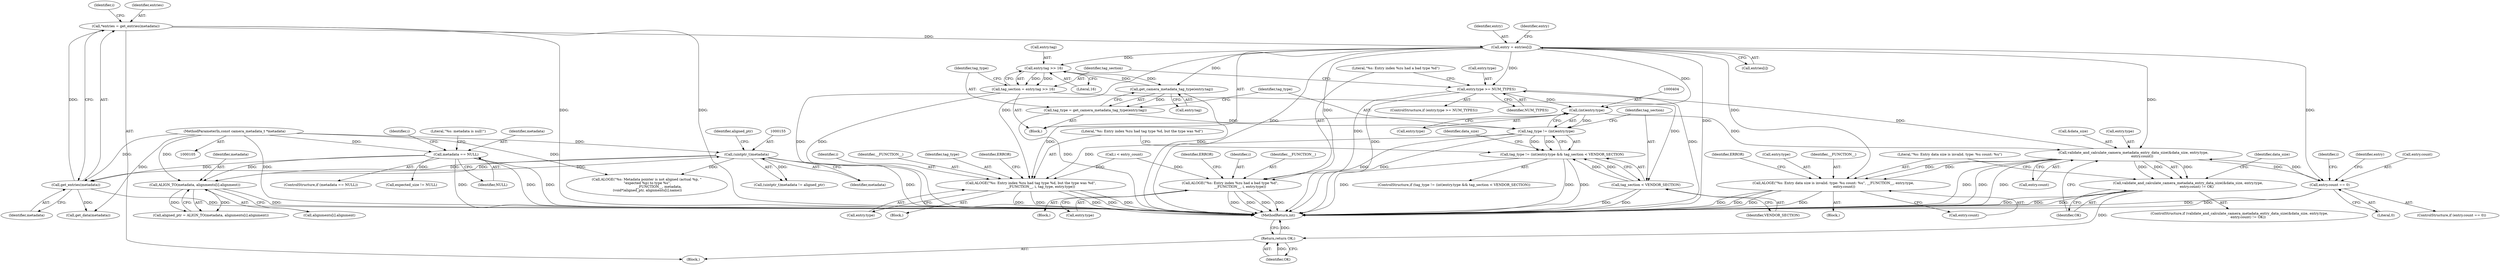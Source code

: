 digraph "0_Android_e9e44f797742f52996ebf307740dad58c28fd9b5_0@array" {
"1000363" [label="(Call,entry = entries[i])"];
"1000321" [label="(Call,*entries = get_entries(metadata))"];
"1000323" [label="(Call,get_entries(metadata))"];
"1000154" [label="(Call,(uintptr_t)metadata)"];
"1000145" [label="(Call,ALIGN_TO(metadata, alignments[i].alignment))"];
"1000110" [label="(Call,metadata == NULL)"];
"1000106" [label="(MethodParameterIn,const camera_metadata_t *metadata)"];
"1000369" [label="(Call,entry.type >= NUM_TYPES)"];
"1000375" [label="(Call,ALOGE(\"%s: Entry index %zu had a bad type %d\",\n                  __FUNCTION__, i, entry.type))"];
"1000403" [label="(Call,(int)entry.type)"];
"1000401" [label="(Call,tag_type != (int)entry.type)"];
"1000400" [label="(Call,tag_type != (int)entry.type && tag_section < VENDOR_SECTION)"];
"1000412" [label="(Call,ALOGE(\"%s: Entry index %zu had tag type %d, but the type was %d\",\n                  __FUNCTION__, i, tag_type, entry.type))"];
"1000425" [label="(Call,validate_and_calculate_camera_metadata_entry_data_size(&data_size, entry.type,\n                entry.count))"];
"1000424" [label="(Call,validate_and_calculate_camera_metadata_entry_data_size(&data_size, entry.type,\n                entry.count) != OK)"];
"1000522" [label="(Return,return OK;)"];
"1000436" [label="(Call,ALOGE(\"%s: Entry data size is invalid. type: %u count: %u\", __FUNCTION__, entry.type,\n                    entry.count))"];
"1000505" [label="(Call,entry.count == 0)"];
"1000387" [label="(Call,entry.tag >> 16)"];
"1000385" [label="(Call,tag_section = entry.tag >> 16)"];
"1000408" [label="(Call,tag_section < VENDOR_SECTION)"];
"1000395" [label="(Call,get_camera_metadata_tag_type(entry.tag))"];
"1000393" [label="(Call,tag_type = get_camera_metadata_tag_type(entry.tag))"];
"1000369" [label="(Call,entry.type >= NUM_TYPES)"];
"1000110" [label="(Call,metadata == NULL)"];
"1000387" [label="(Call,entry.tag >> 16)"];
"1000373" [label="(Identifier,NUM_TYPES)"];
"1000328" [label="(Identifier,i)"];
"1000395" [label="(Call,get_camera_metadata_tag_type(entry.tag))"];
"1000413" [label="(Literal,\"%s: Entry index %zu had tag type %d, but the type was %d\")"];
"1000108" [label="(Block,)"];
"1000509" [label="(Literal,0)"];
"1000377" [label="(Identifier,__FUNCTION__)"];
"1000334" [label="(Identifier,i)"];
"1000374" [label="(Block,)"];
"1000410" [label="(Identifier,VENDOR_SECTION)"];
"1000425" [label="(Call,validate_and_calculate_camera_metadata_entry_data_size(&data_size, entry.type,\n                entry.count))"];
"1000363" [label="(Call,entry = entries[i])"];
"1000386" [label="(Identifier,tag_section)"];
"1000385" [label="(Call,tag_section = entry.tag >> 16)"];
"1000375" [label="(Call,ALOGE(\"%s: Entry index %zu had a bad type %d\",\n                  __FUNCTION__, i, entry.type))"];
"1000147" [label="(Call,alignments[i].alignment)"];
"1000157" [label="(Identifier,aligned_ptr)"];
"1000423" [label="(ControlStructure,if (validate_and_calculate_camera_metadata_entry_data_size(&data_size, entry.type,\n                entry.count) != OK))"];
"1000154" [label="(Call,(uintptr_t)metadata)"];
"1000458" [label="(Call,get_data(metadata))"];
"1000371" [label="(Identifier,entry)"];
"1000368" [label="(ControlStructure,if (entry.type >= NUM_TYPES))"];
"1000321" [label="(Call,*entries = get_entries(metadata))"];
"1000401" [label="(Call,tag_type != (int)entry.type)"];
"1000523" [label="(Identifier,OK)"];
"1000323" [label="(Call,get_entries(metadata))"];
"1000437" [label="(Literal,\"%s: Entry data size is invalid. type: %u count: %u\")"];
"1000383" [label="(Identifier,ERROR)"];
"1000153" [label="(Call,(uintptr_t)metadata != aligned_ptr)"];
"1000146" [label="(Identifier,metadata)"];
"1000370" [label="(Call,entry.type)"];
"1000393" [label="(Call,tag_type = get_camera_metadata_tag_type(entry.tag))"];
"1000431" [label="(Call,entry.count)"];
"1000400" [label="(Call,tag_type != (int)entry.type && tag_section < VENDOR_SECTION)"];
"1000376" [label="(Literal,\"%s: Entry index %zu had a bad type %d\")"];
"1000417" [label="(Call,entry.type)"];
"1000415" [label="(Identifier,i)"];
"1000128" [label="(Identifier,i)"];
"1000379" [label="(Call,entry.type)"];
"1000414" [label="(Identifier,__FUNCTION__)"];
"1000416" [label="(Identifier,tag_type)"];
"1000330" [label="(Call,i < entry_count)"];
"1000402" [label="(Identifier,tag_type)"];
"1000446" [label="(Identifier,ERROR)"];
"1000515" [label="(Identifier,entry)"];
"1000506" [label="(Call,entry.count)"];
"1000322" [label="(Identifier,entries)"];
"1000159" [label="(Call,ALOGE(\"%s: Metadata pointer is not aligned (actual %p, \"\n \"expected %p) to type %s\",\n                      __FUNCTION__, metadata,\n (void*)aligned_ptr, alignments[i].name))"];
"1000408" [label="(Call,tag_section < VENDOR_SECTION)"];
"1000427" [label="(Identifier,data_size)"];
"1000145" [label="(Call,ALIGN_TO(metadata, alignments[i].alignment))"];
"1000411" [label="(Block,)"];
"1000335" [label="(Block,)"];
"1000449" [label="(Identifier,data_size)"];
"1000439" [label="(Call,entry.type)"];
"1000424" [label="(Call,validate_and_calculate_camera_metadata_entry_data_size(&data_size, entry.type,\n                entry.count) != OK)"];
"1000436" [label="(Call,ALOGE(\"%s: Entry data size is invalid. type: %u count: %u\", __FUNCTION__, entry.type,\n                    entry.count))"];
"1000412" [label="(Call,ALOGE(\"%s: Entry index %zu had tag type %d, but the type was %d\",\n                  __FUNCTION__, i, tag_type, entry.type))"];
"1000115" [label="(Literal,\"%s: metadata is null!\")"];
"1000391" [label="(Literal,16)"];
"1000421" [label="(Identifier,ERROR)"];
"1000403" [label="(Call,(int)entry.type)"];
"1000434" [label="(Identifier,OK)"];
"1000399" [label="(ControlStructure,if (tag_type != (int)entry.type && tag_section < VENDOR_SECTION))"];
"1000438" [label="(Identifier,__FUNCTION__)"];
"1000524" [label="(MethodReturn,int)"];
"1000112" [label="(Identifier,NULL)"];
"1000175" [label="(Call,expected_size != NULL)"];
"1000365" [label="(Call,entries[i])"];
"1000109" [label="(ControlStructure,if (metadata == NULL))"];
"1000426" [label="(Call,&data_size)"];
"1000504" [label="(ControlStructure,if (entry.count == 0))"];
"1000394" [label="(Identifier,tag_type)"];
"1000409" [label="(Identifier,tag_section)"];
"1000364" [label="(Identifier,entry)"];
"1000522" [label="(Return,return OK;)"];
"1000378" [label="(Identifier,i)"];
"1000405" [label="(Call,entry.type)"];
"1000324" [label="(Identifier,metadata)"];
"1000435" [label="(Block,)"];
"1000388" [label="(Call,entry.tag)"];
"1000442" [label="(Call,entry.count)"];
"1000143" [label="(Call,aligned_ptr = ALIGN_TO(metadata, alignments[i].alignment))"];
"1000428" [label="(Call,entry.type)"];
"1000396" [label="(Call,entry.tag)"];
"1000505" [label="(Call,entry.count == 0)"];
"1000156" [label="(Identifier,metadata)"];
"1000106" [label="(MethodParameterIn,const camera_metadata_t *metadata)"];
"1000111" [label="(Identifier,metadata)"];
"1000363" -> "1000335"  [label="AST: "];
"1000363" -> "1000365"  [label="CFG: "];
"1000364" -> "1000363"  [label="AST: "];
"1000365" -> "1000363"  [label="AST: "];
"1000371" -> "1000363"  [label="CFG: "];
"1000363" -> "1000524"  [label="DDG: "];
"1000363" -> "1000524"  [label="DDG: "];
"1000321" -> "1000363"  [label="DDG: "];
"1000363" -> "1000369"  [label="DDG: "];
"1000363" -> "1000375"  [label="DDG: "];
"1000363" -> "1000387"  [label="DDG: "];
"1000363" -> "1000395"  [label="DDG: "];
"1000363" -> "1000403"  [label="DDG: "];
"1000363" -> "1000412"  [label="DDG: "];
"1000363" -> "1000425"  [label="DDG: "];
"1000363" -> "1000436"  [label="DDG: "];
"1000363" -> "1000505"  [label="DDG: "];
"1000321" -> "1000108"  [label="AST: "];
"1000321" -> "1000323"  [label="CFG: "];
"1000322" -> "1000321"  [label="AST: "];
"1000323" -> "1000321"  [label="AST: "];
"1000328" -> "1000321"  [label="CFG: "];
"1000321" -> "1000524"  [label="DDG: "];
"1000321" -> "1000524"  [label="DDG: "];
"1000323" -> "1000321"  [label="DDG: "];
"1000323" -> "1000324"  [label="CFG: "];
"1000324" -> "1000323"  [label="AST: "];
"1000323" -> "1000524"  [label="DDG: "];
"1000154" -> "1000323"  [label="DDG: "];
"1000110" -> "1000323"  [label="DDG: "];
"1000106" -> "1000323"  [label="DDG: "];
"1000323" -> "1000458"  [label="DDG: "];
"1000154" -> "1000153"  [label="AST: "];
"1000154" -> "1000156"  [label="CFG: "];
"1000155" -> "1000154"  [label="AST: "];
"1000156" -> "1000154"  [label="AST: "];
"1000157" -> "1000154"  [label="CFG: "];
"1000154" -> "1000524"  [label="DDG: "];
"1000154" -> "1000145"  [label="DDG: "];
"1000154" -> "1000153"  [label="DDG: "];
"1000145" -> "1000154"  [label="DDG: "];
"1000106" -> "1000154"  [label="DDG: "];
"1000154" -> "1000159"  [label="DDG: "];
"1000145" -> "1000143"  [label="AST: "];
"1000145" -> "1000147"  [label="CFG: "];
"1000146" -> "1000145"  [label="AST: "];
"1000147" -> "1000145"  [label="AST: "];
"1000143" -> "1000145"  [label="CFG: "];
"1000145" -> "1000524"  [label="DDG: "];
"1000145" -> "1000143"  [label="DDG: "];
"1000145" -> "1000143"  [label="DDG: "];
"1000110" -> "1000145"  [label="DDG: "];
"1000106" -> "1000145"  [label="DDG: "];
"1000110" -> "1000109"  [label="AST: "];
"1000110" -> "1000112"  [label="CFG: "];
"1000111" -> "1000110"  [label="AST: "];
"1000112" -> "1000110"  [label="AST: "];
"1000115" -> "1000110"  [label="CFG: "];
"1000128" -> "1000110"  [label="CFG: "];
"1000110" -> "1000524"  [label="DDG: "];
"1000110" -> "1000524"  [label="DDG: "];
"1000110" -> "1000524"  [label="DDG: "];
"1000106" -> "1000110"  [label="DDG: "];
"1000110" -> "1000175"  [label="DDG: "];
"1000106" -> "1000105"  [label="AST: "];
"1000106" -> "1000524"  [label="DDG: "];
"1000106" -> "1000159"  [label="DDG: "];
"1000106" -> "1000458"  [label="DDG: "];
"1000369" -> "1000368"  [label="AST: "];
"1000369" -> "1000373"  [label="CFG: "];
"1000370" -> "1000369"  [label="AST: "];
"1000373" -> "1000369"  [label="AST: "];
"1000376" -> "1000369"  [label="CFG: "];
"1000386" -> "1000369"  [label="CFG: "];
"1000369" -> "1000524"  [label="DDG: "];
"1000369" -> "1000524"  [label="DDG: "];
"1000425" -> "1000369"  [label="DDG: "];
"1000369" -> "1000375"  [label="DDG: "];
"1000369" -> "1000403"  [label="DDG: "];
"1000375" -> "1000374"  [label="AST: "];
"1000375" -> "1000379"  [label="CFG: "];
"1000376" -> "1000375"  [label="AST: "];
"1000377" -> "1000375"  [label="AST: "];
"1000378" -> "1000375"  [label="AST: "];
"1000379" -> "1000375"  [label="AST: "];
"1000383" -> "1000375"  [label="CFG: "];
"1000375" -> "1000524"  [label="DDG: "];
"1000375" -> "1000524"  [label="DDG: "];
"1000375" -> "1000524"  [label="DDG: "];
"1000375" -> "1000524"  [label="DDG: "];
"1000330" -> "1000375"  [label="DDG: "];
"1000403" -> "1000401"  [label="AST: "];
"1000403" -> "1000405"  [label="CFG: "];
"1000404" -> "1000403"  [label="AST: "];
"1000405" -> "1000403"  [label="AST: "];
"1000401" -> "1000403"  [label="CFG: "];
"1000403" -> "1000401"  [label="DDG: "];
"1000403" -> "1000412"  [label="DDG: "];
"1000403" -> "1000425"  [label="DDG: "];
"1000401" -> "1000400"  [label="AST: "];
"1000402" -> "1000401"  [label="AST: "];
"1000409" -> "1000401"  [label="CFG: "];
"1000400" -> "1000401"  [label="CFG: "];
"1000401" -> "1000524"  [label="DDG: "];
"1000401" -> "1000524"  [label="DDG: "];
"1000401" -> "1000400"  [label="DDG: "];
"1000401" -> "1000400"  [label="DDG: "];
"1000393" -> "1000401"  [label="DDG: "];
"1000401" -> "1000412"  [label="DDG: "];
"1000400" -> "1000399"  [label="AST: "];
"1000400" -> "1000408"  [label="CFG: "];
"1000408" -> "1000400"  [label="AST: "];
"1000413" -> "1000400"  [label="CFG: "];
"1000427" -> "1000400"  [label="CFG: "];
"1000400" -> "1000524"  [label="DDG: "];
"1000400" -> "1000524"  [label="DDG: "];
"1000400" -> "1000524"  [label="DDG: "];
"1000408" -> "1000400"  [label="DDG: "];
"1000408" -> "1000400"  [label="DDG: "];
"1000412" -> "1000411"  [label="AST: "];
"1000412" -> "1000417"  [label="CFG: "];
"1000413" -> "1000412"  [label="AST: "];
"1000414" -> "1000412"  [label="AST: "];
"1000415" -> "1000412"  [label="AST: "];
"1000416" -> "1000412"  [label="AST: "];
"1000417" -> "1000412"  [label="AST: "];
"1000421" -> "1000412"  [label="CFG: "];
"1000412" -> "1000524"  [label="DDG: "];
"1000412" -> "1000524"  [label="DDG: "];
"1000412" -> "1000524"  [label="DDG: "];
"1000412" -> "1000524"  [label="DDG: "];
"1000412" -> "1000524"  [label="DDG: "];
"1000330" -> "1000412"  [label="DDG: "];
"1000425" -> "1000424"  [label="AST: "];
"1000425" -> "1000431"  [label="CFG: "];
"1000426" -> "1000425"  [label="AST: "];
"1000428" -> "1000425"  [label="AST: "];
"1000431" -> "1000425"  [label="AST: "];
"1000434" -> "1000425"  [label="CFG: "];
"1000425" -> "1000524"  [label="DDG: "];
"1000425" -> "1000524"  [label="DDG: "];
"1000425" -> "1000524"  [label="DDG: "];
"1000425" -> "1000424"  [label="DDG: "];
"1000425" -> "1000424"  [label="DDG: "];
"1000425" -> "1000424"  [label="DDG: "];
"1000505" -> "1000425"  [label="DDG: "];
"1000425" -> "1000436"  [label="DDG: "];
"1000425" -> "1000436"  [label="DDG: "];
"1000425" -> "1000505"  [label="DDG: "];
"1000424" -> "1000423"  [label="AST: "];
"1000424" -> "1000434"  [label="CFG: "];
"1000434" -> "1000424"  [label="AST: "];
"1000437" -> "1000424"  [label="CFG: "];
"1000449" -> "1000424"  [label="CFG: "];
"1000424" -> "1000524"  [label="DDG: "];
"1000424" -> "1000524"  [label="DDG: "];
"1000424" -> "1000524"  [label="DDG: "];
"1000424" -> "1000522"  [label="DDG: "];
"1000522" -> "1000108"  [label="AST: "];
"1000522" -> "1000523"  [label="CFG: "];
"1000523" -> "1000522"  [label="AST: "];
"1000524" -> "1000522"  [label="CFG: "];
"1000522" -> "1000524"  [label="DDG: "];
"1000523" -> "1000522"  [label="DDG: "];
"1000436" -> "1000435"  [label="AST: "];
"1000436" -> "1000442"  [label="CFG: "];
"1000437" -> "1000436"  [label="AST: "];
"1000438" -> "1000436"  [label="AST: "];
"1000439" -> "1000436"  [label="AST: "];
"1000442" -> "1000436"  [label="AST: "];
"1000446" -> "1000436"  [label="CFG: "];
"1000436" -> "1000524"  [label="DDG: "];
"1000436" -> "1000524"  [label="DDG: "];
"1000436" -> "1000524"  [label="DDG: "];
"1000436" -> "1000524"  [label="DDG: "];
"1000505" -> "1000504"  [label="AST: "];
"1000505" -> "1000509"  [label="CFG: "];
"1000506" -> "1000505"  [label="AST: "];
"1000509" -> "1000505"  [label="AST: "];
"1000515" -> "1000505"  [label="CFG: "];
"1000334" -> "1000505"  [label="CFG: "];
"1000505" -> "1000524"  [label="DDG: "];
"1000505" -> "1000524"  [label="DDG: "];
"1000387" -> "1000385"  [label="AST: "];
"1000387" -> "1000391"  [label="CFG: "];
"1000388" -> "1000387"  [label="AST: "];
"1000391" -> "1000387"  [label="AST: "];
"1000385" -> "1000387"  [label="CFG: "];
"1000387" -> "1000385"  [label="DDG: "];
"1000387" -> "1000385"  [label="DDG: "];
"1000395" -> "1000387"  [label="DDG: "];
"1000387" -> "1000395"  [label="DDG: "];
"1000385" -> "1000335"  [label="AST: "];
"1000386" -> "1000385"  [label="AST: "];
"1000394" -> "1000385"  [label="CFG: "];
"1000385" -> "1000524"  [label="DDG: "];
"1000385" -> "1000524"  [label="DDG: "];
"1000385" -> "1000408"  [label="DDG: "];
"1000408" -> "1000410"  [label="CFG: "];
"1000409" -> "1000408"  [label="AST: "];
"1000410" -> "1000408"  [label="AST: "];
"1000408" -> "1000524"  [label="DDG: "];
"1000408" -> "1000524"  [label="DDG: "];
"1000395" -> "1000393"  [label="AST: "];
"1000395" -> "1000396"  [label="CFG: "];
"1000396" -> "1000395"  [label="AST: "];
"1000393" -> "1000395"  [label="CFG: "];
"1000395" -> "1000524"  [label="DDG: "];
"1000395" -> "1000393"  [label="DDG: "];
"1000393" -> "1000335"  [label="AST: "];
"1000394" -> "1000393"  [label="AST: "];
"1000402" -> "1000393"  [label="CFG: "];
"1000393" -> "1000524"  [label="DDG: "];
}
